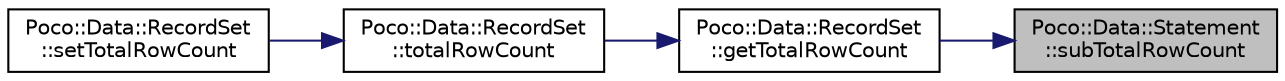 digraph "Poco::Data::Statement::subTotalRowCount"
{
 // LATEX_PDF_SIZE
  edge [fontname="Helvetica",fontsize="10",labelfontname="Helvetica",labelfontsize="10"];
  node [fontname="Helvetica",fontsize="10",shape=record];
  rankdir="RL";
  Node1 [label="Poco::Data::Statement\l::subTotalRowCount",height=0.2,width=0.4,color="black", fillcolor="grey75", style="filled", fontcolor="black",tooltip=" "];
  Node1 -> Node2 [dir="back",color="midnightblue",fontsize="10",style="solid"];
  Node2 [label="Poco::Data::RecordSet\l::getTotalRowCount",height=0.2,width=0.4,color="black", fillcolor="white", style="filled",URL="$classPoco_1_1Data_1_1RecordSet.html#a6f4302e37285b51e91b5ec8a57b597b9",tooltip="Replaced with subTotalRowCount() and getTotalRowCount()."];
  Node2 -> Node3 [dir="back",color="midnightblue",fontsize="10",style="solid"];
  Node3 [label="Poco::Data::RecordSet\l::totalRowCount",height=0.2,width=0.4,color="black", fillcolor="white", style="filled",URL="$classPoco_1_1Data_1_1RecordSet.html#a7f2dc49f019d3ebbf701daf0e688c981",tooltip=" "];
  Node3 -> Node4 [dir="back",color="midnightblue",fontsize="10",style="solid"];
  Node4 [label="Poco::Data::RecordSet\l::setTotalRowCount",height=0.2,width=0.4,color="black", fillcolor="white", style="filled",URL="$classPoco_1_1Data_1_1RecordSet.html#a74897e02e5bfe2c252105dcf477970e6",tooltip=" "];
}
